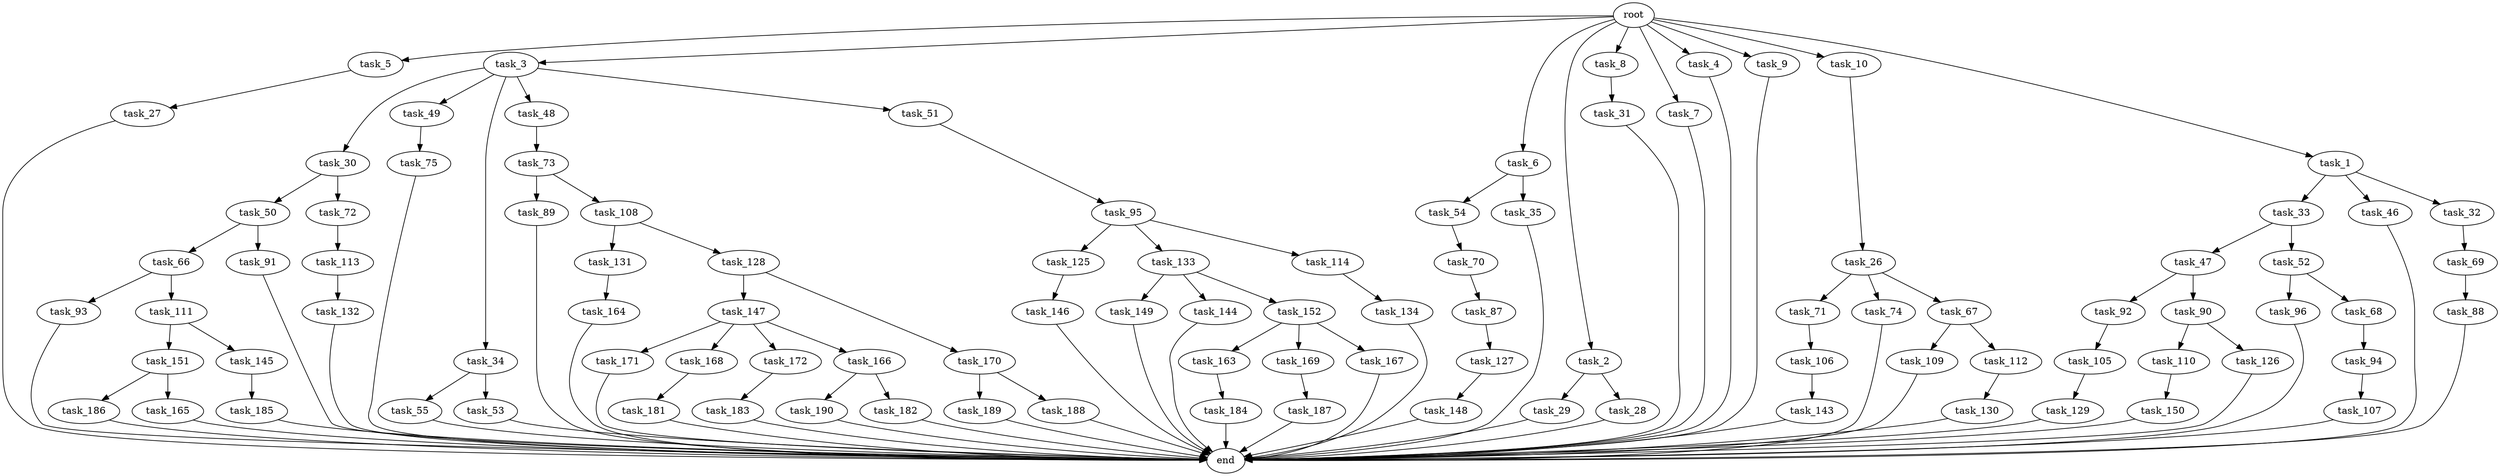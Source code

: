 digraph G {
  task_73 [size="85899345920.000000"];
  task_92 [size="7730941132.800000"];
  task_55 [size="42090679500.800003"];
  task_151 [size="69578470195.199997"];
  task_89 [size="13743895347.200001"];
  task_5 [size="102.400000"];
  task_27 [size="21474836480.000000"];
  task_47 [size="7730941132.800000"];
  task_3 [size="102.400000"];
  task_6 [size="102.400000"];
  task_171 [size="7730941132.800000"];
  task_113 [size="85899345920.000000"];
  task_30 [size="13743895347.200001"];
  task_2 [size="102.400000"];
  task_8 [size="102.400000"];
  task_150 [size="69578470195.199997"];
  task_125 [size="85899345920.000000"];
  task_163 [size="7730941132.800000"];
  task_69 [size="7730941132.800000"];
  task_53 [size="42090679500.800003"];
  task_49 [size="13743895347.200001"];
  task_184 [size="21474836480.000000"];
  task_187 [size="3435973836.800000"];
  task_93 [size="85899345920.000000"];
  task_145 [size="69578470195.199997"];
  task_168 [size="7730941132.800000"];
  task_7 [size="102.400000"];
  task_34 [size="13743895347.200001"];
  task_33 [size="21474836480.000000"];
  task_130 [size="21474836480.000000"];
  task_189 [size="42090679500.800003"];
  task_169 [size="7730941132.800000"];
  task_71 [size="42090679500.800003"];
  task_183 [size="3435973836.800000"];
  task_105 [size="13743895347.200001"];
  task_48 [size="13743895347.200001"];
  task_4 [size="102.400000"];
  task_149 [size="69578470195.199997"];
  task_185 [size="13743895347.200001"];
  task_181 [size="54975581388.800003"];
  task_96 [size="69578470195.199997"];
  task_172 [size="7730941132.800000"];
  task_109 [size="7730941132.800000"];
  task_144 [size="69578470195.199997"];
  task_50 [size="13743895347.200001"];
  task_133 [size="85899345920.000000"];
  task_74 [size="42090679500.800003"];
  task_131 [size="21474836480.000000"];
  task_147 [size="30923764531.200001"];
  task_110 [size="30923764531.200001"];
  task_9 [size="102.400000"];
  task_46 [size="21474836480.000000"];
  task_127 [size="42090679500.800003"];
  task_186 [size="30923764531.200001"];
  task_107 [size="69578470195.199997"];
  task_126 [size="30923764531.200001"];
  task_95 [size="69578470195.199997"];
  end [size="0.000000"];
  task_143 [size="54975581388.800003"];
  task_51 [size="13743895347.200001"];
  task_66 [size="69578470195.199997"];
  root [size="0.000000"];
  task_106 [size="21474836480.000000"];
  task_146 [size="7730941132.800000"];
  task_32 [size="21474836480.000000"];
  task_152 [size="69578470195.199997"];
  task_188 [size="42090679500.800003"];
  task_134 [size="69578470195.199997"];
  task_72 [size="13743895347.200001"];
  task_129 [size="3435973836.800000"];
  task_88 [size="13743895347.200001"];
  task_26 [size="42090679500.800003"];
  task_190 [size="13743895347.200001"];
  task_54 [size="54975581388.800003"];
  task_10 [size="102.400000"];
  task_87 [size="30923764531.200001"];
  task_29 [size="7730941132.800000"];
  task_31 [size="21474836480.000000"];
  task_112 [size="7730941132.800000"];
  task_165 [size="30923764531.200001"];
  task_52 [size="7730941132.800000"];
  task_91 [size="69578470195.199997"];
  task_111 [size="85899345920.000000"];
  task_35 [size="54975581388.800003"];
  task_167 [size="7730941132.800000"];
  task_132 [size="42090679500.800003"];
  task_67 [size="42090679500.800003"];
  task_166 [size="7730941132.800000"];
  task_164 [size="13743895347.200001"];
  task_90 [size="7730941132.800000"];
  task_128 [size="21474836480.000000"];
  task_148 [size="30923764531.200001"];
  task_1 [size="102.400000"];
  task_108 [size="13743895347.200001"];
  task_94 [size="7730941132.800000"];
  task_68 [size="69578470195.199997"];
  task_182 [size="13743895347.200001"];
  task_70 [size="3435973836.800000"];
  task_114 [size="85899345920.000000"];
  task_28 [size="7730941132.800000"];
  task_75 [size="69578470195.199997"];
  task_170 [size="30923764531.200001"];

  task_73 -> task_89 [size="134217728.000000"];
  task_73 -> task_108 [size="134217728.000000"];
  task_92 -> task_105 [size="134217728.000000"];
  task_55 -> end [size="1.000000"];
  task_151 -> task_186 [size="301989888.000000"];
  task_151 -> task_165 [size="301989888.000000"];
  task_89 -> end [size="1.000000"];
  task_5 -> task_27 [size="209715200.000000"];
  task_27 -> end [size="1.000000"];
  task_47 -> task_92 [size="75497472.000000"];
  task_47 -> task_90 [size="75497472.000000"];
  task_3 -> task_30 [size="134217728.000000"];
  task_3 -> task_49 [size="134217728.000000"];
  task_3 -> task_34 [size="134217728.000000"];
  task_3 -> task_48 [size="134217728.000000"];
  task_3 -> task_51 [size="134217728.000000"];
  task_6 -> task_35 [size="536870912.000000"];
  task_6 -> task_54 [size="536870912.000000"];
  task_171 -> end [size="1.000000"];
  task_113 -> task_132 [size="411041792.000000"];
  task_30 -> task_50 [size="134217728.000000"];
  task_30 -> task_72 [size="134217728.000000"];
  task_2 -> task_28 [size="75497472.000000"];
  task_2 -> task_29 [size="75497472.000000"];
  task_8 -> task_31 [size="209715200.000000"];
  task_150 -> end [size="1.000000"];
  task_125 -> task_146 [size="75497472.000000"];
  task_163 -> task_184 [size="209715200.000000"];
  task_69 -> task_88 [size="134217728.000000"];
  task_53 -> end [size="1.000000"];
  task_49 -> task_75 [size="679477248.000000"];
  task_184 -> end [size="1.000000"];
  task_187 -> end [size="1.000000"];
  task_93 -> end [size="1.000000"];
  task_145 -> task_185 [size="134217728.000000"];
  task_168 -> task_181 [size="536870912.000000"];
  task_7 -> end [size="1.000000"];
  task_34 -> task_53 [size="411041792.000000"];
  task_34 -> task_55 [size="411041792.000000"];
  task_33 -> task_47 [size="75497472.000000"];
  task_33 -> task_52 [size="75497472.000000"];
  task_130 -> end [size="1.000000"];
  task_189 -> end [size="1.000000"];
  task_169 -> task_187 [size="33554432.000000"];
  task_71 -> task_106 [size="209715200.000000"];
  task_183 -> end [size="1.000000"];
  task_105 -> task_129 [size="33554432.000000"];
  task_48 -> task_73 [size="838860800.000000"];
  task_4 -> end [size="1.000000"];
  task_149 -> end [size="1.000000"];
  task_185 -> end [size="1.000000"];
  task_181 -> end [size="1.000000"];
  task_96 -> end [size="1.000000"];
  task_172 -> task_183 [size="33554432.000000"];
  task_109 -> end [size="1.000000"];
  task_144 -> end [size="1.000000"];
  task_50 -> task_91 [size="679477248.000000"];
  task_50 -> task_66 [size="679477248.000000"];
  task_133 -> task_144 [size="679477248.000000"];
  task_133 -> task_152 [size="679477248.000000"];
  task_133 -> task_149 [size="679477248.000000"];
  task_74 -> end [size="1.000000"];
  task_131 -> task_164 [size="134217728.000000"];
  task_147 -> task_171 [size="75497472.000000"];
  task_147 -> task_172 [size="75497472.000000"];
  task_147 -> task_168 [size="75497472.000000"];
  task_147 -> task_166 [size="75497472.000000"];
  task_110 -> task_150 [size="679477248.000000"];
  task_9 -> end [size="1.000000"];
  task_46 -> end [size="1.000000"];
  task_127 -> task_148 [size="301989888.000000"];
  task_186 -> end [size="1.000000"];
  task_107 -> end [size="1.000000"];
  task_126 -> end [size="1.000000"];
  task_95 -> task_133 [size="838860800.000000"];
  task_95 -> task_125 [size="838860800.000000"];
  task_95 -> task_114 [size="838860800.000000"];
  task_143 -> end [size="1.000000"];
  task_51 -> task_95 [size="679477248.000000"];
  task_66 -> task_111 [size="838860800.000000"];
  task_66 -> task_93 [size="838860800.000000"];
  root -> task_8 [size="1.000000"];
  root -> task_9 [size="1.000000"];
  root -> task_3 [size="1.000000"];
  root -> task_7 [size="1.000000"];
  root -> task_6 [size="1.000000"];
  root -> task_1 [size="1.000000"];
  root -> task_10 [size="1.000000"];
  root -> task_5 [size="1.000000"];
  root -> task_2 [size="1.000000"];
  root -> task_4 [size="1.000000"];
  task_106 -> task_143 [size="536870912.000000"];
  task_146 -> end [size="1.000000"];
  task_32 -> task_69 [size="75497472.000000"];
  task_152 -> task_169 [size="75497472.000000"];
  task_152 -> task_163 [size="75497472.000000"];
  task_152 -> task_167 [size="75497472.000000"];
  task_188 -> end [size="1.000000"];
  task_134 -> end [size="1.000000"];
  task_72 -> task_113 [size="838860800.000000"];
  task_129 -> end [size="1.000000"];
  task_88 -> end [size="1.000000"];
  task_26 -> task_71 [size="411041792.000000"];
  task_26 -> task_67 [size="411041792.000000"];
  task_26 -> task_74 [size="411041792.000000"];
  task_190 -> end [size="1.000000"];
  task_54 -> task_70 [size="33554432.000000"];
  task_10 -> task_26 [size="411041792.000000"];
  task_87 -> task_127 [size="411041792.000000"];
  task_29 -> end [size="1.000000"];
  task_31 -> end [size="1.000000"];
  task_112 -> task_130 [size="209715200.000000"];
  task_165 -> end [size="1.000000"];
  task_52 -> task_96 [size="679477248.000000"];
  task_52 -> task_68 [size="679477248.000000"];
  task_91 -> end [size="1.000000"];
  task_111 -> task_145 [size="679477248.000000"];
  task_111 -> task_151 [size="679477248.000000"];
  task_35 -> end [size="1.000000"];
  task_167 -> end [size="1.000000"];
  task_132 -> end [size="1.000000"];
  task_67 -> task_112 [size="75497472.000000"];
  task_67 -> task_109 [size="75497472.000000"];
  task_166 -> task_182 [size="134217728.000000"];
  task_166 -> task_190 [size="134217728.000000"];
  task_164 -> end [size="1.000000"];
  task_90 -> task_126 [size="301989888.000000"];
  task_90 -> task_110 [size="301989888.000000"];
  task_128 -> task_147 [size="301989888.000000"];
  task_128 -> task_170 [size="301989888.000000"];
  task_148 -> end [size="1.000000"];
  task_1 -> task_33 [size="209715200.000000"];
  task_1 -> task_32 [size="209715200.000000"];
  task_1 -> task_46 [size="209715200.000000"];
  task_108 -> task_131 [size="209715200.000000"];
  task_108 -> task_128 [size="209715200.000000"];
  task_94 -> task_107 [size="679477248.000000"];
  task_68 -> task_94 [size="75497472.000000"];
  task_182 -> end [size="1.000000"];
  task_70 -> task_87 [size="301989888.000000"];
  task_114 -> task_134 [size="679477248.000000"];
  task_28 -> end [size="1.000000"];
  task_75 -> end [size="1.000000"];
  task_170 -> task_188 [size="411041792.000000"];
  task_170 -> task_189 [size="411041792.000000"];
}
